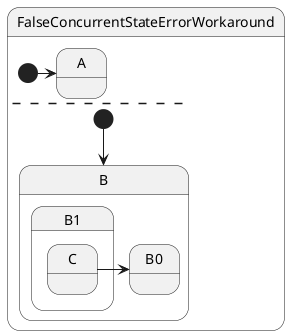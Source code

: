 @startuml FalseConcurrentStateErrorWorkaround
state FalseConcurrentStateErrorWorkaround {
    state A
    [*] -> A
    --
    state B {
        state B0
        state B1 {
            state C
        }
        C -> B0
    }
    [*] --> B
}
@enduml